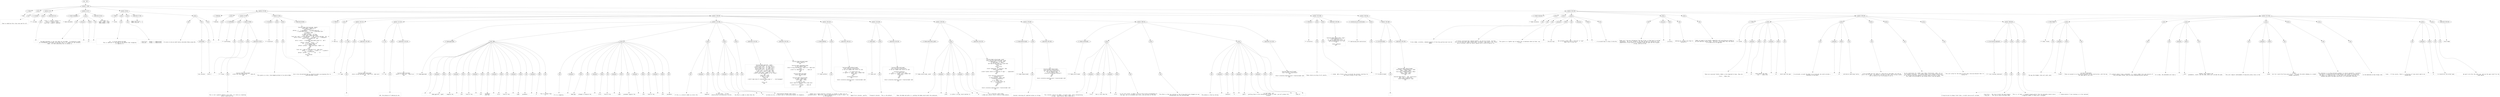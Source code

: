 digraph hierarchy {

node [fontname=Helvetica]
edge [style=dashed]

doc_0 [label="doc - 455"]


doc_0 -> { section_1}
{rank=same; section_1}

section_1 [label="section: 1-360"]


section_1 -> { header_2 prose_3 section_4 section_5 section_6 section_7 section_8}
{rank=same; header_2 prose_3 section_4 section_5 section_6 section_7 section_8}

header_2 [label="1 : Node"]

prose_3 [label="prose"]

section_4 [label="section: 6-13"]

section_5 [label="section: 14-27"]

section_6 [label="section: 28-44"]

section_7 [label="section: 45-339"]

section_8 [label="section: 361-420"]


header_2 -> leaf_9
leaf_9  [color=Gray,shape=rectangle,fontname=Inconsolata,label="* Node"]
prose_3 -> { raw_10}
{rank=same; raw_10}

raw_10 [label="raw"]


raw_10 -> leaf_11
leaf_11  [color=Gray,shape=rectangle,fontname=Inconsolata,label="


  Time to stabilize this class once and for all. 
"]
section_4 -> { header_12 prose_13 codeblock_14}
{rank=same; header_12 prose_13 codeblock_14}

header_12 [label="3 : includes"]

prose_13 [label="prose"]

codeblock_14 [label="code block 8-12"]


header_12 -> leaf_15
leaf_15  [color=Gray,shape=rectangle,fontname=Inconsolata,label="*** includes"]
prose_13 -> { raw_16}
{rank=same; raw_16}

raw_16 [label="raw"]


raw_16 -> leaf_17
leaf_17  [color=Gray,shape=rectangle,fontname=Inconsolata,label="
"]
codeblock_14 -> leaf_18
leaf_18  [color=Gray,shape=rectangle,fontname=Inconsolata,label="local s = require \"status\" ()
local a = require \"ansi\"
local dot = require \"node/dot\""]
section_5 -> { header_19 prose_20 codeblock_21}
{rank=same; header_19 prose_20 codeblock_21}

header_19 [label="2 : Node metatable"]

prose_20 [label="prose"]

codeblock_21 [label="code block 20-24"]


header_19 -> leaf_22
leaf_22  [color=Gray,shape=rectangle,fontname=Inconsolata,label="** Node metatable"]
prose_20 -> { raw_23 prespace_24 literal_25 raw_26}
{rank=same; raw_23 prespace_24 literal_25 raw_26}

raw_23 [label="raw"]

prespace_24 [label="prespace"]

literal_25 [label="literal"]

raw_26 [label="raw"]


raw_23 -> leaf_27
leaf_27  [color=Gray,shape=rectangle,fontname=Inconsolata,label="

  The Node metatable is the root table for any Node.  I'm planning to make
an intermediate class/table called Root that is in common for any instance
Node.  All Root absolutely has to contain is"]
prespace_24 -> leaf_28
leaf_28  [color=Gray,shape=rectangle,fontname=Inconsolata,label=" "]
literal_25 -> leaf_29
leaf_29  [color=Gray,shape=rectangle,fontname=Inconsolata,label="str"]
raw_26 -> leaf_30
leaf_30  [color=Gray,shape=rectangle,fontname=Inconsolata,label=". 
"]
codeblock_21 -> leaf_31
leaf_31  [color=Gray,shape=rectangle,fontname=Inconsolata,label="local Node = {}
Node.__index = Node
Node.isNode = true"]
section_6 -> { header_32 prose_33 prose_34 codeblock_35 prose_36}
{rank=same; header_32 prose_33 prose_34 codeblock_35 prose_36}

header_32 [label="2 : Fields"]

prose_33 [label="prose"]

prose_34 [label="prose"]

codeblock_35 [label="code block 37-40"]

prose_36 [label="prose"]


header_32 -> leaf_37
leaf_37  [color=Gray,shape=rectangle,fontname=Inconsolata,label="** Fields"]
prose_33 -> { raw_38}
{rank=same; raw_38}

raw_38 [label="raw"]


raw_38 -> leaf_39
leaf_39  [color=Gray,shape=rectangle,fontname=Inconsolata,label="

   - id :  A string naming the Node. 
           This is identical to the name of the pattern that recognizes
           or captures it.
"]
prose_34 -> { raw_40}
{rank=same; raw_40}

raw_40 [label="raw"]


raw_40 -> leaf_41
leaf_41  [color=Gray,shape=rectangle,fontname=Inconsolata,label="
   - line_first :  Always -1. #deprecated
   - line_last  :  Always -1. #deprecated
"]
codeblock_35 -> leaf_42
leaf_42  [color=Gray,shape=rectangle,fontname=Inconsolata,label="Node.line_first = -1
Node.line_last  = -1"]
prose_36 -> { raw_43 link_44 raw_45}
{rank=same; raw_43 link_44 raw_45}

raw_43 [label="raw"]

link_44 [label="link"]

raw_45 [label="raw"]


raw_43 -> leaf_46
leaf_46  [color=Gray,shape=rectangle,fontname=Inconsolata,label="
It occurs to me we could lazily calculate these using the "]
link_44 -> { anchortext_47 url_48}
{rank=same; anchortext_47 url_48}

anchortext_47 [label="anchortext"]

url_48 [label="url"]


anchortext_47 -> leaf_49
leaf_49  [color=Gray,shape=rectangle,fontname=Inconsolata,label="line iterator"]
url_48 -> leaf_50
leaf_50  [color=Gray,shape=rectangle,fontname=Inconsolata,label="httk://"]
raw_45 -> leaf_51
leaf_51  [color=Gray,shape=rectangle,fontname=Inconsolata,label=".

"]
section_7 -> { header_52 prose_53 section_54 section_55 section_56 section_57 section_58}
{rank=same; header_52 prose_53 section_54 section_55 section_56 section_57 section_58}

header_52 [label="2 : Methods"]

prose_53 [label="prose"]

section_54 [label="section: 47-48"]

section_55 [label="section: 61-99"]

section_56 [label="section: 100-297"]

section_57 [label="section: 322-339"]

section_58 [label="section: 340-342"]


header_52 -> leaf_59
leaf_59  [color=Gray,shape=rectangle,fontname=Inconsolata,label="** Methods"]
prose_53 -> { raw_60}
{rank=same; raw_60}

raw_60 [label="raw"]


raw_60 -> leaf_61
leaf_61  [color=Gray,shape=rectangle,fontname=Inconsolata,label="
"]
section_54 -> { header_62 prose_63 section_64}
{rank=same; header_62 prose_63 section_64}

header_62 [label="3 : Scaffolding "]

prose_63 [label="prose"]

section_64 [label="section: 49-60"]


header_62 -> leaf_65
leaf_65  [color=Gray,shape=rectangle,fontname=Inconsolata,label="*** Scaffolding "]
prose_63 -> { raw_66}
{rank=same; raw_66}

raw_66 [label="raw"]


raw_66 -> leaf_67
leaf_67  [color=Gray,shape=rectangle,fontname=Inconsolata,label="
"]
section_64 -> { header_68 prose_69 codeblock_70}
{rank=same; header_68 prose_69 codeblock_70}

header_68 [label="4 : toLua"]

prose_69 [label="prose"]

codeblock_70 [label="code block 54-58"]


header_68 -> leaf_71
leaf_71  [color=Gray,shape=rectangle,fontname=Inconsolata,label="**** toLua"]
prose_69 -> { raw_72}
{rank=same; raw_72}

raw_72 [label="raw"]


raw_72 -> leaf_73
leaf_73  [color=Gray,shape=rectangle,fontname=Inconsolata,label="

This is not a general method in any sense, it's here as a backstop
while I build out Clu. 
"]
codeblock_70 -> leaf_74
leaf_74  [color=Gray,shape=rectangle,fontname=Inconsolata,label="function Node.toLua(node)
  s:halt(\"No toLua method for \" .. node.id)
end"]
section_55 -> { header_75 prose_76 prose_77 codeblock_78}
{rank=same; header_75 prose_76 prose_77 codeblock_78}

header_75 [label="3 : Visualizer"]

prose_76 [label="prose"]

prose_77 [label="prose"]

codeblock_78 [label="code block 68-98"]


header_75 -> leaf_79
leaf_79  [color=Gray,shape=rectangle,fontname=Inconsolata,label="*** Visualizer"]
prose_76 -> { raw_80}
{rank=same; raw_80}

raw_80 [label="raw"]


raw_80 -> leaf_81
leaf_81  [color=Gray,shape=rectangle,fontname=Inconsolata,label="

This gives us a nice, tree-shaped printout of an entire Node.
"]
prose_77 -> { raw_82}
{rank=same; raw_82}

raw_82 [label="raw"]


raw_82 -> leaf_83
leaf_83  [color=Gray,shape=rectangle,fontname=Inconsolata,label="
We're less disciplined than we should be about up-assigning this to
inherited Node classes. 
"]
codeblock_78 -> leaf_84
leaf_84  [color=Gray,shape=rectangle,fontname=Inconsolata,label="function Node.toString(node, depth)
   local depth = depth or 0
   local phrase = \"\"
   phrase = (\"  \"):rep(depth) .. a.bright(node.id) .. \"    \"
      .. a.cyan(node.first) .. \"-\" .. a.cyan(node.last)
   if node[1] then
      local extra = \"    \"
      if Node.len(node) > 56 then
         local span = Node.span(node)
         local pre, post = string.sub(span, 1, 28), string.sub(span, -28, -1)
         extra = extra .. a.dim(pre) .. a.bright(\"…\") .. a.dim(post)
         extra = extra:gsub(\"\\n\", \"◼︎\")
      else
         extra = extra .. a.dim(Node.span(node):gsub(\"\\n\", \"◼︎\"))
      end
      phrase = phrase .. extra .. \"\\n\"
      for _,v in ipairs(node) do
         if (v.isNode) then
            phrase = phrase .. Node.toString(v, depth + 1)
         end
      end
   else
      local val = node.str:sub(node.first, node.last)
                          :gsub(\" \", a.clear() .. a.dim(\"_\") .. a.green())
      val = a.green(val)
      phrase = phrase .. \"    \" .. val  .. \"\\n\"
   end
   return phrase
end"]
section_56 -> { header_85 prose_86 section_87 section_88 section_89 section_90 section_91 section_92 section_93 section_94}
{rank=same; header_85 prose_86 section_87 section_88 section_89 section_90 section_91 section_92 section_93 section_94}

header_85 [label="3 : Metrics"]

prose_86 [label="prose"]

section_87 [label="section: 103-111"]

section_88 [label="section: 112-122"]

section_89 [label="section: 123-194"]

section_90 [label="section: 195-215"]

section_91 [label="section: 216-238"]

section_92 [label="section: 239-278"]

section_93 [label="section: 279-297"]

section_94 [label="section: 298-321"]


header_85 -> leaf_95
leaf_95  [color=Gray,shape=rectangle,fontname=Inconsolata,label="*** Metrics"]
prose_86 -> { raw_96}
{rank=same; raw_96}

raw_96 [label="raw"]


raw_96 -> leaf_97
leaf_97  [color=Gray,shape=rectangle,fontname=Inconsolata,label="

"]
section_87 -> { header_98 prose_99 codeblock_100}
{rank=same; header_98 prose_99 codeblock_100}

header_98 [label="4 : span"]

prose_99 [label="prose"]

codeblock_100 [label="code block 105-109"]


header_98 -> leaf_101
leaf_101  [color=Gray,shape=rectangle,fontname=Inconsolata,label="**** span"]
prose_99 -> { raw_102}
{rank=same; raw_102}

raw_102 [label="raw"]


raw_102 -> leaf_103
leaf_103  [color=Gray,shape=rectangle,fontname=Inconsolata,label="
"]
codeblock_100 -> leaf_104
leaf_104  [color=Gray,shape=rectangle,fontname=Inconsolata,label="function Node.span(node)
   return string.sub(node.str, node.first, node.last)
end"]
section_88 -> { header_105 prose_106 codeblock_107}
{rank=same; header_105 prose_106 codeblock_107}

header_105 [label="4 : len"]

prose_106 [label="prose"]

codeblock_107 [label="code block 116-120"]


header_105 -> leaf_108
leaf_108  [color=Gray,shape=rectangle,fontname=Inconsolata,label="**** len"]
prose_106 -> { raw_109}
{rank=same; raw_109}

raw_109 [label="raw"]


raw_109 -> leaf_110
leaf_110  [color=Gray,shape=rectangle,fontname=Inconsolata,label="

ahh, the pleasure of indexing by one. 
"]
codeblock_107 -> leaf_111
leaf_111  [color=Gray,shape=rectangle,fontname=Inconsolata,label="function Node.len(node)
    return 1 + node.last - node.first
end"]
section_89 -> { header_112 prose_113 prose_114 prose_115 prose_116 prose_117 codeblock_118 codeblock_119}
{rank=same; header_112 prose_113 prose_114 prose_115 prose_116 prose_117 codeblock_118 codeblock_119}

header_112 [label="4 : Node:gap(node)"]

prose_113 [label="prose"]

prose_114 [label="prose"]

prose_115 [label="prose"]

prose_116 [label="prose"]

prose_117 [label="prose"]

codeblock_118 [label="code block 142-162"]

codeblock_119 [label="code block 165-193"]


header_112 -> leaf_120
leaf_120  [color=Gray,shape=rectangle,fontname=Inconsolata,label="**** Node:gap(node)"]
prose_113 -> { raw_121 prespace_122 literal_123 raw_124 prespace_125 literal_126 raw_127 prespace_128 literal_129 raw_130 prespace_131 literal_132 raw_133 prespace_134 literal_135 raw_136 prespace_137 bold_138 raw_139}
{rank=same; raw_121 prespace_122 literal_123 raw_124 prespace_125 literal_126 raw_127 prespace_128 literal_129 raw_130 prespace_131 literal_132 raw_133 prespace_134 literal_135 raw_136 prespace_137 bold_138 raw_139}

raw_121 [label="raw"]

prespace_122 [label="prespace"]

literal_123 [label="literal"]

raw_124 [label="raw"]

prespace_125 [label="prespace"]

literal_126 [label="literal"]

raw_127 [label="raw"]

prespace_128 [label="prespace"]

literal_129 [label="literal"]

raw_130 [label="raw"]

prespace_131 [label="prespace"]

literal_132 [label="literal"]

raw_133 [label="raw"]

prespace_134 [label="prespace"]

literal_135 [label="literal"]

raw_136 [label="raw"]

prespace_137 [label="prespace"]

bold_138 [label="bold"]

raw_139 [label="raw"]


raw_121 -> leaf_140
leaf_140  [color=Gray,shape=rectangle,fontname=Inconsolata,label=""]
prespace_122 -> leaf_141
leaf_141  [color=Gray,shape=rectangle,fontname=Inconsolata,label=""]
literal_123 -> leaf_142
leaf_142  [color=Gray,shape=rectangle,fontname=Inconsolata,label="Node.gap(left, right)"]
raw_124 -> leaf_143
leaf_143  [color=Gray,shape=rectangle,fontname=Inconsolata,label=" compares the"]
prespace_125 -> leaf_144
leaf_144  [color=Gray,shape=rectangle,fontname=Inconsolata,label=" "]
literal_126 -> leaf_145
leaf_145  [color=Gray,shape=rectangle,fontname=Inconsolata,label="last"]
raw_127 -> leaf_146
leaf_146  [color=Gray,shape=rectangle,fontname=Inconsolata,label=" field of the"]
prespace_128 -> leaf_147
leaf_147  [color=Gray,shape=rectangle,fontname=Inconsolata,label=" "]
literal_129 -> leaf_148
leaf_148  [color=Gray,shape=rectangle,fontname=Inconsolata,label="left"]
raw_130 -> leaf_149
leaf_149  [color=Gray,shape=rectangle,fontname=Inconsolata,label=" parameter
with the"]
prespace_131 -> leaf_150
leaf_150  [color=Gray,shape=rectangle,fontname=Inconsolata,label=" "]
literal_132 -> leaf_151
leaf_151  [color=Gray,shape=rectangle,fontname=Inconsolata,label="first"]
raw_133 -> leaf_152
leaf_152  [color=Gray,shape=rectangle,fontname=Inconsolata,label=" field of the"]
prespace_134 -> leaf_153
leaf_153  [color=Gray,shape=rectangle,fontname=Inconsolata,label=" "]
literal_135 -> leaf_154
leaf_154  [color=Gray,shape=rectangle,fontname=Inconsolata,label="right"]
raw_136 -> leaf_155
leaf_155  [color=Gray,shape=rectangle,fontname=Inconsolata,label=" parameter,"]
prespace_137 -> leaf_156
leaf_156  [color=Gray,shape=rectangle,fontname=Inconsolata,label=" "]
bold_138 -> leaf_157
leaf_157  [color=Gray,shape=rectangle,fontname=Inconsolata,label="if"]
raw_139 -> leaf_158
leaf_158  [color=Gray,shape=rectangle,fontname=Inconsolata,label=" this is greater than
0. 
"]
prose_114 -> { raw_159 prespace_160 literal_161 raw_162 prespace_163 literal_164 raw_165 prespace_166 literal_167 raw_168 prespace_169 literal_170 raw_171 prespace_172 literal_173 raw_174}
{rank=same; raw_159 prespace_160 literal_161 raw_162 prespace_163 literal_164 raw_165 prespace_166 literal_167 raw_168 prespace_169 literal_170 raw_171 prespace_172 literal_173 raw_174}

raw_159 [label="raw"]

prespace_160 [label="prespace"]

literal_161 [label="literal"]

raw_162 [label="raw"]

prespace_163 [label="prespace"]

literal_164 [label="literal"]

raw_165 [label="raw"]

prespace_166 [label="prespace"]

literal_167 [label="literal"]

raw_168 [label="raw"]

prespace_169 [label="prespace"]

literal_170 [label="literal"]

raw_171 [label="raw"]

prespace_172 [label="prespace"]

literal_173 [label="literal"]

raw_174 [label="raw"]


raw_159 -> leaf_175
leaf_175  [color=Gray,shape=rectangle,fontname=Inconsolata,label="
If it is negative,"]
prespace_160 -> leaf_176
leaf_176  [color=Gray,shape=rectangle,fontname=Inconsolata,label=" "]
literal_161 -> leaf_177
leaf_177  [color=Gray,shape=rectangle,fontname=Inconsolata,label="Node.gap"]
raw_162 -> leaf_178
leaf_178  [color=Gray,shape=rectangle,fontname=Inconsolata,label=" attempts to measure the"]
prespace_163 -> leaf_179
leaf_179  [color=Gray,shape=rectangle,fontname=Inconsolata,label=" "]
literal_164 -> leaf_180
leaf_180  [color=Gray,shape=rectangle,fontname=Inconsolata,label="first"]
raw_165 -> leaf_181
leaf_181  [color=Gray,shape=rectangle,fontname=Inconsolata,label=" field of the"]
prespace_166 -> leaf_182
leaf_182  [color=Gray,shape=rectangle,fontname=Inconsolata,label=""]
literal_167 -> leaf_183
leaf_183  [color=Gray,shape=rectangle,fontname=Inconsolata,label="right"]
raw_168 -> leaf_184
leaf_184  [color=Gray,shape=rectangle,fontname=Inconsolata,label=" parameter against the"]
prespace_169 -> leaf_185
leaf_185  [color=Gray,shape=rectangle,fontname=Inconsolata,label=" "]
literal_170 -> leaf_186
leaf_186  [color=Gray,shape=rectangle,fontname=Inconsolata,label="last"]
raw_171 -> leaf_187
leaf_187  [color=Gray,shape=rectangle,fontname=Inconsolata,label=" field of the"]
prespace_172 -> leaf_188
leaf_188  [color=Gray,shape=rectangle,fontname=Inconsolata,label=" "]
literal_173 -> leaf_189
leaf_189  [color=Gray,shape=rectangle,fontname=Inconsolata,label="left"]
raw_174 -> leaf_190
leaf_190  [color=Gray,shape=rectangle,fontname=Inconsolata,label=" parameter.
"]
prose_115 -> { raw_191 prespace_192 bold_193 raw_194}
{rank=same; raw_191 prespace_192 bold_193 raw_194}

raw_191 [label="raw"]

prespace_192 [label="prespace"]

bold_193 [label="bold"]

raw_194 [label="raw"]


raw_191 -> leaf_195
leaf_195  [color=Gray,shape=rectangle,fontname=Inconsolata,label="
If this is a natural number we return the"]
prespace_192 -> leaf_196
leaf_196  [color=Gray,shape=rectangle,fontname=Inconsolata,label=" "]
bold_193 -> leaf_197
leaf_197  [color=Gray,shape=rectangle,fontname=Inconsolata,label="negation"]
raw_194 -> leaf_198
leaf_198  [color=Gray,shape=rectangle,fontname=Inconsolata,label=" of this value.  If both
should prove to be positive, we halt. 
"]
prose_116 -> { raw_199 prespace_200 literal_201 raw_202}
{rank=same; raw_199 prespace_200 literal_201 raw_202}

raw_199 [label="raw"]

prespace_200 [label="prespace"]

literal_201 [label="literal"]

raw_202 [label="raw"]


raw_199 -> leaf_203
leaf_203  [color=Gray,shape=rectangle,fontname=Inconsolata,label="
No effort is made to check that the"]
prespace_200 -> leaf_204
leaf_204  [color=Gray,shape=rectangle,fontname=Inconsolata,label=" "]
literal_201 -> leaf_205
leaf_205  [color=Gray,shape=rectangle,fontname=Inconsolata,label="str"]
raw_202 -> leaf_206
leaf_206  [color=Gray,shape=rectangle,fontname=Inconsolata,label=" field matches between nodes unless
we have an error, in which case it could prove helpful for diagnosis.  
"]
prose_117 -> { raw_207}
{rank=same; raw_207}

raw_207 [label="raw"]


raw_207 -> leaf_208
leaf_208  [color=Gray,shape=rectangle,fontname=Inconsolata,label="
Indeed such a check would be a disaster in streams or other sort of
piecewise parse.  Which will require implementation in and of itself, but
in the meantime...
"]
codeblock_118 -> leaf_209
leaf_209  [color=Gray,shape=rectangle,fontname=Inconsolata,label="function Node.gap(left, right)
  assert(left.last, \"no left.last\")
  assert(right.first, \"no right.first\")
  assert(right.last, \"no right.last\")
  assert(left.first, \"no left.first\")
  if left.first >= right.last then
    local left, right = right, left
  elseif left.last > right.first then
    s:halt(\"overlapping regions or str issue\")
  end
  local gap = left
  if gap >= 0 then
    return gap
  else
    s:halt(\"some kind of situation where gap is \" .. tostring(gap))
  end

  return nil 
end"]
codeblock_119 -> leaf_210
leaf_210  [color=Gray,shape=rectangle,fontname=Inconsolata,label="function Node.dotLabel(node)
  return node.id
end

function Node.toMarkdown(node)
  if not node[1] then
    return string.sub(node.str, node.first, node.last)
  else
    s:halt(\"no toMarkdown for \" .. node.id)
  end
end

function Node.dot(node)
  return dot.dot(node)
end

function Node.toValue(node)
  if node.__VALUE then
    return node.__VALUE
  end
  if node.str then
    return node.str:sub(node.first,node.last)
  else
    s:halt(\"no str on node \" .. node.id)
  end
end
"]
section_90 -> { header_211 prose_212 codeblock_213}
{rank=same; header_211 prose_212 codeblock_213}

header_211 [label="4 : Node.walkPost"]

prose_212 [label="prose"]

codeblock_213 [label="code block 199-214"]


header_211 -> leaf_214
leaf_214  [color=Gray,shape=rectangle,fontname=Inconsolata,label="**** Node.walkPost"]
prose_212 -> { raw_215}
{rank=same; raw_215}

raw_215 [label="raw"]


raw_215 -> leaf_216
leaf_216  [color=Gray,shape=rectangle,fontname=Inconsolata,label="

Depth-first iterator, postfix 
"]
codeblock_213 -> leaf_217
leaf_217  [color=Gray,shape=rectangle,fontname=Inconsolata,label="function Node.walkPost(node)
    local function traverse(ast)
        if not ast.isNode then return nil end

        for _, v in ipairs(ast) do
            if type(v) == 'table' and v.isNode then
              traverse(v)
            end
        end
        coroutine.yield(ast)
    end

    return coroutine.wrap(function() traverse(node) end)
end"]
section_91 -> { header_218 prose_219 codeblock_220}
{rank=same; header_218 prose_219 codeblock_220}

header_218 [label="4 : Node.walk"]

prose_219 [label="prose"]

codeblock_220 [label="code block 220-236"]


header_218 -> leaf_221
leaf_221  [color=Gray,shape=rectangle,fontname=Inconsolata,label="**** Node.walk"]
prose_219 -> { raw_222}
{rank=same; raw_222}

raw_222 [label="raw"]


raw_222 -> leaf_223
leaf_223  [color=Gray,shape=rectangle,fontname=Inconsolata,label="

Presearch iterator.  This is the default. 
"]
codeblock_220 -> leaf_224
leaf_224  [color=Gray,shape=rectangle,fontname=Inconsolata,label="function Node.walk(node)
  local function traverse(ast)
    if not ast.isNode then return nil end

    coroutine.yield(ast)
    for _, v in ipairs(ast) do
      if type(v) == 'table' and v.isNode then
        traverse(v)
      end
    end
  end

  return coroutine.wrap(function() traverse(node) end)
end
"]
section_92 -> { header_225 prose_226 codeblock_227}
{rank=same; header_225 prose_226 codeblock_227}

header_225 [label="4 : Node.select(node, pred)"]

prose_226 [label="prose"]

codeblock_227 [label="code block 245-276"]


header_225 -> leaf_228
leaf_228  [color=Gray,shape=rectangle,fontname=Inconsolata,label="**** Node.select(node, pred)"]
prose_226 -> { raw_229 prespace_230 literal_231 raw_232 prespace_233 literal_234 raw_235}
{rank=same; raw_229 prespace_230 literal_231 raw_232 prespace_233 literal_234 raw_235}

raw_229 [label="raw"]

prespace_230 [label="prespace"]

literal_231 [label="literal"]

raw_232 [label="raw"]

prespace_233 [label="prespace"]

literal_234 [label="literal"]

raw_235 [label="raw"]


raw_229 -> leaf_236
leaf_236  [color=Gray,shape=rectangle,fontname=Inconsolata,label="

  Takes the Node and walks it, yielding the Nodes which match the predicate."]
prespace_230 -> leaf_237
leaf_237  [color=Gray,shape=rectangle,fontname=Inconsolata,label=""]
literal_231 -> leaf_238
leaf_238  [color=Gray,shape=rectangle,fontname=Inconsolata,label="pred"]
raw_232 -> leaf_239
leaf_239  [color=Gray,shape=rectangle,fontname=Inconsolata,label=" is either a string, which matches to"]
prespace_233 -> leaf_240
leaf_240  [color=Gray,shape=rectangle,fontname=Inconsolata,label=" "]
literal_234 -> leaf_241
leaf_241  [color=Gray,shape=rectangle,fontname=Inconsolata,label="id"]
raw_235 -> leaf_242
leaf_242  [color=Gray,shape=rectangle,fontname=Inconsolata,label=", or a function, which takes
a Node and returns true or false on some premise. 
"]
codeblock_227 -> leaf_243
leaf_243  [color=Gray,shape=rectangle,fontname=Inconsolata,label="function Node.select(node, pred)
   local function qualifies(node, pred)
      if type(pred) == 'string' then
         if type(node) == 'table' 
          and node.id and node.id == pred then
            return true
         else
            return false
         end
      elseif type(pred) == 'function' then
         return pred(node)
      else
         s:halt(\"cannot select on predicate of type \" .. type(pred))
      end
   end

   local function traverse(ast)
      -- breadth first
      if qualifies(ast, pred) then
         coroutine.yield(ast)
      end
      if ast.isNode then
         for _, v in ipairs(ast) do
            traverse(v)
         end
      end
   end

   return coroutine.wrap(function() traverse(node) end)
end"]
section_93 -> { header_244 prose_245 codeblock_246}
{rank=same; header_244 prose_245 codeblock_246}

header_244 [label="4 : Node.tokens(node)"]

prose_245 [label="prose"]

codeblock_246 [label="code block 283-295"]


header_244 -> leaf_247
leaf_247  [color=Gray,shape=rectangle,fontname=Inconsolata,label="**** Node.tokens(node)"]
prose_245 -> { raw_248}
{rank=same; raw_248}

raw_248 [label="raw"]


raw_248 -> leaf_249
leaf_249  [color=Gray,shape=rectangle,fontname=Inconsolata,label="

  Iterator returning all captured values as strings.
"]
codeblock_246 -> leaf_250
leaf_250  [color=Gray,shape=rectangle,fontname=Inconsolata,label="function Node.tokens(node)
  local function traverse(ast)
    for node in Node.walk(ast) do
      if not node[1] then
        coroutine.yield(node:toValue())
      end
    end
  end

  return coroutine.wrap(function() traverse(node) end)
end  "]
section_94 -> { header_251 prose_252 prose_253 prose_254 codeblock_255}
{rank=same; header_251 prose_252 prose_253 prose_254 codeblock_255}

header_251 [label="4 : Node.unroll(node) "]

prose_252 [label="prose"]

prose_253 [label="prose"]

prose_254 [label="prose"]

codeblock_255 [label="code block 312-319"]


header_251 -> leaf_256
leaf_256  [color=Gray,shape=rectangle,fontname=Inconsolata,label="**** Node.unroll(node) "]
prose_252 -> { raw_257 prespace_258 literal_259 raw_260 prespace_261 literal_262 raw_263}
{rank=same; raw_257 prespace_258 literal_259 raw_260 prespace_261 literal_262 raw_263}

raw_257 [label="raw"]

prespace_258 [label="prespace"]

literal_259 [label="literal"]

raw_260 [label="raw"]

prespace_261 [label="prespace"]

literal_262 [label="literal"]

raw_263 [label="raw"]


raw_257 -> leaf_264
leaf_264  [color=Gray,shape=rectangle,fontname=Inconsolata,label="

  This iterator returns all Nodes, in prefix order, while interpolating
strings.  Specifically: When a Node has a"]
prespace_258 -> leaf_265
leaf_265  [color=Gray,shape=rectangle,fontname=Inconsolata,label=" "]
literal_259 -> leaf_266
leaf_266  [color=Gray,shape=rectangle,fontname=Inconsolata,label="first"]
raw_260 -> leaf_267
leaf_267  [color=Gray,shape=rectangle,fontname=Inconsolata,label=" that is less than the"]
prespace_261 -> leaf_268
leaf_268  [color=Gray,shape=rectangle,fontname=Inconsolata,label=""]
literal_262 -> leaf_269
leaf_269  [color=Gray,shape=rectangle,fontname=Inconsolata,label="first"]
raw_263 -> leaf_270
leaf_270  [color=Gray,shape=rectangle,fontname=Inconsolata,label=" if its first child, it makes a slice of the string corresponding to
that gap, and so on between each child, and once more at the end.
"]
prose_253 -> { raw_271}
{rank=same; raw_271}

raw_271 [label="raw"]


raw_271 -> leaf_272
leaf_272  [color=Gray,shape=rectangle,fontname=Inconsolata,label="
The effect is that any sections of the string which were dropped are now
interpolated into the unrolled Node.
"]
prose_254 -> { raw_273 prespace_274 literal_275 raw_276 prespace_277 literal_278 raw_279 prespace_280 literal_281 raw_282}
{rank=same; raw_273 prespace_274 literal_275 raw_276 prespace_277 literal_278 raw_279 prespace_280 literal_281 raw_282}

raw_273 [label="raw"]

prespace_274 [label="prespace"]

literal_275 [label="literal"]

raw_276 [label="raw"]

prespace_277 [label="prespace"]

literal_278 [label="literal"]

raw_279 [label="raw"]

prespace_280 [label="prespace"]

literal_281 [label="literal"]

raw_282 [label="raw"]


raw_273 -> leaf_283
leaf_283  [color=Gray,shape=rectangle,fontname=Inconsolata,label="
The premise is that by calling"]
prespace_274 -> leaf_284
leaf_284  [color=Gray,shape=rectangle,fontname=Inconsolata,label=" "]
literal_275 -> leaf_285
leaf_285  [color=Gray,shape=rectangle,fontname=Inconsolata,label="toValue()"]
raw_276 -> leaf_286
leaf_286  [color=Gray,shape=rectangle,fontname=Inconsolata,label=" or"]
prespace_277 -> leaf_287
leaf_287  [color=Gray,shape=rectangle,fontname=Inconsolata,label=" "]
literal_278 -> leaf_288
leaf_288  [color=Gray,shape=rectangle,fontname=Inconsolata,label="span()"]
raw_279 -> leaf_289
leaf_289  [color=Gray,shape=rectangle,fontname=Inconsolata,label=" on leaf nodes, and
grafting these to the interpolated strings in order, you will produce the
original"]
prespace_280 -> leaf_290
leaf_290  [color=Gray,shape=rectangle,fontname=Inconsolata,label=" "]
literal_281 -> leaf_291
leaf_291  [color=Gray,shape=rectangle,fontname=Inconsolata,label="node.str"]
raw_282 -> leaf_292
leaf_292  [color=Gray,shape=rectangle,fontname=Inconsolata,label=". 
"]
codeblock_255 -> leaf_293
leaf_293  [color=Gray,shape=rectangle,fontname=Inconsolata,label="function Node.unroll(node)
  local function traverse(ast)
  end

  return coroutine.wrap(function() traverse(node) end)
end"]
section_57 -> { header_294 prose_295 prose_296 codeblock_297}
{rank=same; header_294 prose_295 prose_296 codeblock_297}

header_294 [label="3 : Collectors"]

prose_295 [label="prose"]

prose_296 [label="prose"]

codeblock_297 [label="code block 329-338"]


header_294 -> leaf_298
leaf_298  [color=Gray,shape=rectangle,fontname=Inconsolata,label="*** Collectors"]
prose_295 -> { raw_299}
{rank=same; raw_299}

raw_299 [label="raw"]


raw_299 -> leaf_300
leaf_300  [color=Gray,shape=rectangle,fontname=Inconsolata,label="

These return an array of all results. 
"]
prose_296 -> { raw_301}
{rank=same; raw_301}

raw_301 [label="raw"]


raw_301 -> leaf_302
leaf_302  [color=Gray,shape=rectangle,fontname=Inconsolata,label="
- [ ] #todo  Add a Forest class to provide the iterator interface for
             the return arrays of this class.
"]
codeblock_297 -> leaf_303
leaf_303  [color=Gray,shape=rectangle,fontname=Inconsolata,label="function Node.gather(node, pred)
  local gathered = {}
  for ast in node:select(pred) do
    gathered[#gathered + 1] = ast
  end
  
  return gathered
end"]
section_58 -> { header_304 prose_305 section_306}
{rank=same; header_304 prose_305 section_306}

header_304 [label="3 : Subclassing and construction"]

prose_305 [label="prose"]

section_306 [label="section: 343-360"]


header_304 -> leaf_307
leaf_307  [color=Gray,shape=rectangle,fontname=Inconsolata,label="*** Subclassing and construction"]
prose_305 -> { raw_308}
{rank=same; raw_308}

raw_308 [label="raw"]


raw_308 -> leaf_309
leaf_309  [color=Gray,shape=rectangle,fontname=Inconsolata,label="

"]
section_306 -> { header_310 prose_311 codeblock_312}
{rank=same; header_310 prose_311 codeblock_312}

header_310 [label="4 : N.inherit(node)"]

prose_311 [label="prose"]

codeblock_312 [label="code block 345-359"]


header_310 -> leaf_313
leaf_313  [color=Gray,shape=rectangle,fontname=Inconsolata,label="**** N.inherit(node)"]
prose_311 -> { raw_314}
{rank=same; raw_314}

raw_314 [label="raw"]


raw_314 -> leaf_315
leaf_315  [color=Gray,shape=rectangle,fontname=Inconsolata,label="
"]
codeblock_312 -> leaf_316
leaf_316  [color=Gray,shape=rectangle,fontname=Inconsolata,label="function Node.inherit(node)
  local Meta = setmetatable({}, node)
  Meta.__index = Meta
  local meta = setmetatable({}, Meta)
  meta.__index = meta
  return Meta, meta
end

function Node.export(_, mod, constructor)
  mod.__call = constructor
  return setmetatable({}, mod)
end
"]
section_8 -> { header_317 prose_318 prose_319 prose_320 prose_321 prose_322 section_323 section_324}
{rank=same; header_317 prose_318 prose_319 prose_320 prose_321 prose_322 section_323 section_324}

header_317 [label="2 : Node Instances"]

prose_318 [label="prose"]

prose_319 [label="prose"]

prose_320 [label="prose"]

prose_321 [label="prose"]

prose_322 [label="prose"]

section_323 [label="section: 385-407"]

section_324 [label="section: 421-455"]


header_317 -> leaf_325
leaf_325  [color=Gray,shape=rectangle,fontname=Inconsolata,label="** Node Instances"]
prose_318 -> { raw_326}
{rank=same; raw_326}

raw_326 [label="raw"]


raw_326 -> leaf_327
leaf_327  [color=Gray,shape=rectangle,fontname=Inconsolata,label="

  To be a Node, currently, indexed elements of the Array portion must also be 
Nodes. 
"]
prose_319 -> { raw_328}
{rank=same; raw_328}

raw_328 [label="raw"]


raw_328 -> leaf_329
leaf_329  [color=Gray,shape=rectangle,fontname=Inconsolata,label="
I'm mostly convinced that indexed elements can also be strings, and that 
this is the form leaf nodes should take.  Currently, they have a 'val' field
and no children, which we should replace with a child string at [1].
"]
prose_320 -> { raw_330 prespace_331 literal_332 raw_333 prespace_334 literal_335 raw_336}
{rank=same; raw_330 prespace_331 literal_332 raw_333 prespace_334 literal_335 raw_336}

raw_330 [label="raw"]

prespace_331 [label="prespace"]

literal_332 [label="literal"]

raw_333 [label="raw"]

prespace_334 [label="prespace"]

literal_335 [label="literal"]

raw_336 [label="raw"]


raw_330 -> leaf_337
leaf_337  [color=Gray,shape=rectangle,fontname=Inconsolata,label="
This gives us a lighter way to handle the circumstance where we have, say,
a list,"]
prespace_331 -> leaf_338
leaf_338  [color=Gray,shape=rectangle,fontname=Inconsolata,label=" "]
literal_332 -> leaf_339
leaf_339  [color=Gray,shape=rectangle,fontname=Inconsolata,label="(foo bar baz)"]
raw_333 -> leaf_340
leaf_340  [color=Gray,shape=rectangle,fontname=Inconsolata,label=". We currently either need a \"left-per\" or \"pal\"
Node class to hold the"]
prespace_334 -> leaf_341
leaf_341  [color=Gray,shape=rectangle,fontname=Inconsolata,label=" "]
literal_335 -> leaf_342
leaf_342  [color=Gray,shape=rectangle,fontname=Inconsolata,label="("]
raw_336 -> leaf_343
leaf_343  [color=Gray,shape=rectangle,fontname=Inconsolata,label=", or we would have to skip it entirely.
"]
prose_321 -> { raw_344 prespace_345 italic_346 raw_347}
{rank=same; raw_344 prespace_345 italic_346 raw_347}

raw_344 [label="raw"]

prespace_345 [label="prespace"]

italic_346 [label="italic"]

raw_347 [label="raw"]


raw_344 -> leaf_348
leaf_348  [color=Gray,shape=rectangle,fontname=Inconsolata,label="
Quipu can't lose any information from the string, so they have to include
whitespace.  We're not limited in the same way and can reconstruct less 
semantically crucial parts of a document using the span and the original 
string, since we're not"]
prespace_345 -> leaf_349
leaf_349  [color=Gray,shape=rectangle,fontname=Inconsolata,label=" "]
italic_346 -> leaf_350
leaf_350  [color=Gray,shape=rectangle,fontname=Inconsolata,label="currently"]
raw_347 -> leaf_351
leaf_351  [color=Gray,shape=rectangle,fontname=Inconsolata,label=" editing our strings once they're
entered in.
"]
prose_322 -> { raw_352}
{rank=same; raw_352}

raw_352 [label="raw"]


raw_352 -> leaf_353
leaf_353  [color=Gray,shape=rectangle,fontname=Inconsolata,label="
Nodes are meant to be broadly compatible with everything we intend to
do with abstract syntax trees.  The more I think about this the better
it strikes me as an approach. 

"]
section_323 -> { header_354 prose_355 prose_356 prose_357 prose_358 prose_359 section_360}
{rank=same; header_354 prose_355 prose_356 prose_357 prose_358 prose_359 section_360}

header_354 [label="3 : Fields"]

prose_355 [label="prose"]

prose_356 [label="prose"]

prose_357 [label="prose"]

prose_358 [label="prose"]

prose_359 [label="prose"]

section_360 [label="section: 408-420"]


header_354 -> leaf_361
leaf_361  [color=Gray,shape=rectangle,fontname=Inconsolata,label="*** Fields"]
prose_355 -> { raw_362 prespace_363 literal_364 raw_365 prespace_366 literal_367 raw_368}
{rank=same; raw_362 prespace_363 literal_364 raw_365 prespace_366 literal_367 raw_368}

raw_362 [label="raw"]

prespace_363 [label="prespace"]

literal_364 [label="literal"]

raw_365 [label="raw"]

prespace_366 [label="prespace"]

literal_367 [label="literal"]

raw_368 [label="raw"]


raw_362 -> leaf_369
leaf_369  [color=Gray,shape=rectangle,fontname=Inconsolata,label="

  There are invariant fields a Node is also expected to have, they are:
 
  - first :  Index into"]
prespace_363 -> leaf_370
leaf_370  [color=Gray,shape=rectangle,fontname=Inconsolata,label=" "]
literal_364 -> leaf_371
leaf_371  [color=Gray,shape=rectangle,fontname=Inconsolata,label="str"]
raw_365 -> leaf_372
leaf_372  [color=Gray,shape=rectangle,fontname=Inconsolata,label=" which begins the span.
  - last  :  Index into"]
prespace_366 -> leaf_373
leaf_373  [color=Gray,shape=rectangle,fontname=Inconsolata,label=" "]
literal_367 -> leaf_374
leaf_374  [color=Gray,shape=rectangle,fontname=Inconsolata,label="str"]
raw_368 -> leaf_375
leaf_375  [color=Gray,shape=rectangle,fontname=Inconsolata,label=" which ends the span.
"]
prose_356 -> { raw_376 prespace_377 literal_378 raw_379}
{rank=same; raw_376 prespace_377 literal_378 raw_379}

raw_376 [label="raw"]

prespace_377 [label="prespace"]

literal_378 [label="literal"]

raw_379 [label="raw"]


raw_376 -> leaf_380
leaf_380  [color=Gray,shape=rectangle,fontname=Inconsolata,label="
In principle, we want the Node to be localized. We could include a 
reference to the whole"]
prespace_377 -> leaf_381
leaf_381  [color=Gray,shape=rectangle,fontname=Inconsolata,label=" "]
literal_378 -> leaf_382
leaf_382  [color=Gray,shape=rectangle,fontname=Inconsolata,label="str"]
raw_379 -> leaf_383
leaf_383  [color=Gray,shape=rectangle,fontname=Inconsolata,label=" and derive substrings lazily.
"]
prose_357 -> { raw_384}
{rank=same; raw_384}

raw_384 [label="raw"]


raw_384 -> leaf_385
leaf_385  [color=Gray,shape=rectangle,fontname=Inconsolata,label="
If we included the full span as a substring on each Node, we'd end up
with a lot of spans, and wouldn't use most of them. Even slicing a piece
out is costly if we're not going to use it. 
"]
prose_358 -> { raw_386}
{rank=same; raw_386}

raw_386 [label="raw"]


raw_386 -> leaf_387
leaf_387  [color=Gray,shape=rectangle,fontname=Inconsolata,label="
So our constructor for a Node class takes (Constructor, node, str) as 
the standard interface.  If a module needs a non-standard constructor,
as our Section and Block modules currently take an array of lines, that
will need to be provided as the second return from the module. 
"]
prose_359 -> { raw_388}
{rank=same; raw_388}

raw_388 [label="raw"]


raw_388 -> leaf_389
leaf_389  [color=Gray,shape=rectangle,fontname=Inconsolata,label="
This will allow for the kind of multi-pass recursive-descent that I'm
aiming for. 

"]
section_360 -> { header_390 prose_391 prose_392 prose_393 prose_394}
{rank=same; header_390 prose_391 prose_392 prose_393 prose_394}

header_390 [label="4 : line tracking (optional)"]

prose_391 [label="prose"]

prose_392 [label="prose"]

prose_393 [label="prose"]

prose_394 [label="prose"]


header_390 -> leaf_395
leaf_395  [color=Gray,shape=rectangle,fontname=Inconsolata,label="**** line tracking (optional)"]
prose_391 -> { raw_396}
{rank=same; raw_396}

raw_396 [label="raw"]


raw_396 -> leaf_397
leaf_397  [color=Gray,shape=rectangle,fontname=Inconsolata,label="

It may be wise to always track lines, in which case we will include:
"]
prose_392 -> { raw_398}
{rank=same; raw_398}

raw_398 [label="raw"]


raw_398 -> leaf_399
leaf_399  [color=Gray,shape=rectangle,fontname=Inconsolata,label="
  - line_first :  The line at which the match begins
  - line_last  :  The line at which the match ends
"]
prose_393 -> { raw_400}
{rank=same; raw_400}

raw_400 [label="raw"]


raw_400 -> leaf_401
leaf_401  [color=Gray,shape=rectangle,fontname=Inconsolata,label="
This is, at least, a frequent enough pattern that the metatable should return
a negative number if these aren't assigned. 
"]
prose_394 -> { raw_402}
{rank=same; raw_402}

raw_402 [label="raw"]


raw_402 -> leaf_403
leaf_403  [color=Gray,shape=rectangle,fontname=Inconsolata,label="
- [ ] #todo decide if line tracking is in fact optional

"]
section_324 -> { header_404 prose_405 prose_406 prose_407 prose_408 prose_409 prose_410 prose_411 prose_412 codeblock_413}
{rank=same; header_404 prose_405 prose_406 prose_407 prose_408 prose_409 prose_410 prose_411 prose_412 codeblock_413}

header_404 [label="3 : Other fields"]

prose_405 [label="prose"]

prose_406 [label="prose"]

prose_407 [label="prose"]

prose_408 [label="prose"]

prose_409 [label="prose"]

prose_410 [label="prose"]

prose_411 [label="prose"]

prose_412 [label="prose"]

codeblock_413 [label="code block 450-452"]


header_404 -> leaf_414
leaf_414  [color=Gray,shape=rectangle,fontname=Inconsolata,label="*** Other fields"]
prose_405 -> { raw_415 prespace_416 literal_417 raw_418}
{rank=same; raw_415 prespace_416 literal_417 raw_418}

raw_415 [label="raw"]

prespace_416 [label="prespace"]

literal_417 [label="literal"]

raw_418 [label="raw"]


raw_415 -> leaf_419
leaf_419  [color=Gray,shape=rectangle,fontname=Inconsolata,label="

  The way the Grammar class will work: each"]
prespace_416 -> leaf_420
leaf_420  [color=Gray,shape=rectangle,fontname=Inconsolata,label=" "]
literal_417 -> leaf_421
leaf_421  [color=Gray,shape=rectangle,fontname=Inconsolata,label="V\"patt\""]
raw_418 -> leaf_422
leaf_422  [color=Gray,shape=rectangle,fontname=Inconsolata,label=" can have a metatable.
These are passed in as the second parameter during construction, with the key
the same name as the rule. 
"]
prose_406 -> { raw_423}
{rank=same; raw_423}

raw_423 [label="raw"]


raw_423 -> leaf_424
leaf_424  [color=Gray,shape=rectangle,fontname=Inconsolata,label="
If a pattern doesn't have a metatable, it's given a Node class and consists of
only the above fields, plus an array representing any subrules. 
"]
prose_407 -> { raw_425 prespace_426 literal_427 raw_428}
{rank=same; raw_425 prespace_426 literal_427 raw_428}

raw_425 [label="raw"]

prespace_426 [label="prespace"]

literal_427 [label="literal"]

raw_428 [label="raw"]


raw_425 -> leaf_429
leaf_429  [color=Gray,shape=rectangle,fontname=Inconsolata,label="
If it does, the metatable will have a"]
prespace_426 -> leaf_430
leaf_430  [color=Gray,shape=rectangle,fontname=Inconsolata,label=" "]
literal_427 -> leaf_431
leaf_431  [color=Gray,shape=rectangle,fontname=Inconsolata,label="__call"]
raw_428 -> leaf_432
leaf_432  [color=Gray,shape=rectangle,fontname=Inconsolata,label=" method, which expects two
parameters, itself, and the node, which will include the span. 
"]
prose_408 -> { raw_433 prespace_434 literal_435 raw_436}
{rank=same; raw_433 prespace_434 literal_435 raw_436}

raw_433 [label="raw"]

prespace_434 [label="prespace"]

literal_435 [label="literal"]

raw_436 [label="raw"]


raw_433 -> leaf_437
leaf_437  [color=Gray,shape=rectangle,fontname=Inconsolata,label="
This will require reattunement of basically every class in the"]
prespace_434 -> leaf_438
leaf_438  [color=Gray,shape=rectangle,fontname=Inconsolata,label=" "]
literal_435 -> leaf_439
leaf_439  [color=Gray,shape=rectangle,fontname=Inconsolata,label="/grym"]
raw_436 -> leaf_440
leaf_440  [color=Gray,shape=rectangle,fontname=Inconsolata,label=" folder,
but let's build the Prose parse first.  I do want the whole shebang in a single
grammar eventually.
"]
prose_409 -> { raw_441}
{rank=same; raw_441}

raw_441 [label="raw"]


raw_441 -> leaf_442
leaf_442  [color=Gray,shape=rectangle,fontname=Inconsolata,label="
The intention is to allow multiple grammars to coexist peacefully. Currently
the parser is handrolled and we have special case values for everything.
The idea is to stabilize this, so that multi-pass parsing works but in a
standard way where the Node constructor is a consistent interface. 
"]
prose_410 -> { raw_443}
{rank=same; raw_443}

raw_443 [label="raw"]


raw_443 -> leaf_444
leaf_444  [color=Gray,shape=rectangle,fontname=Inconsolata,label="
In the meantime we have things like
"]
prose_411 -> { raw_445 prespace_446 literal_447 raw_448}
{rank=same; raw_445 prespace_446 literal_447 raw_448}

raw_445 [label="raw"]

prespace_446 [label="prespace"]

literal_447 [label="literal"]

raw_448 [label="raw"]


raw_445 -> leaf_449
leaf_449  [color=Gray,shape=rectangle,fontname=Inconsolata,label="
- lines :  If this exists, there's a collection of lines which need to be
           joined with"]
prespace_446 -> leaf_450
leaf_450  [color=Gray,shape=rectangle,fontname=Inconsolata,label=" "]
literal_447 -> leaf_451
leaf_451  [color=Gray,shape=rectangle,fontname=Inconsolata,label="\\n"]
raw_448 -> leaf_452
leaf_452  [color=Gray,shape=rectangle,fontname=Inconsolata,label=" to reconstruct the actual span.
"]
prose_412 -> { raw_453}
{rank=same; raw_453}

raw_453 [label="raw"]


raw_453 -> leaf_454
leaf_454  [color=Gray,shape=rectangle,fontname=Inconsolata,label="
           We want to do this the other way, and use the span itself for the
           inner parse. 
"]
codeblock_413 -> leaf_455
leaf_455  [color=Gray,shape=rectangle,fontname=Inconsolata,label="return Node"]

}
